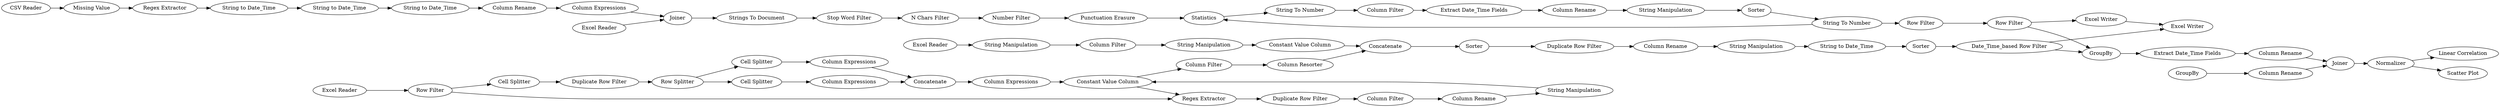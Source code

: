 digraph {
	21 -> 23
	102 -> 104
	89 -> 79
	23 -> 24
	106 -> 107
	91 -> 78
	108 -> 109
	39 -> 40
	103 -> 106
	57 -> 58
	42 -> 43
	59 -> 60
	52 -> 54
	40 -> 41
	27 -> 28
	63 -> 64
	31 -> 46
	97 -> 98
	87 -> 42
	58 -> 62
	55 -> 56
	29 -> 30
	51 -> 53
	50 -> 51
	54 -> 55
	56 -> 59
	85 -> 84
	26 -> 27
	84 -> 102
	36 -> 97
	32 -> 35
	86 -> 87
	44 -> 45
	37 -> 38
	25 -> 26
	46 -> 47
	48 -> 49
	77 -> 78
	86 -> 85
	90 -> 89
	41 -> 87
	108 -> 110
	105 -> 107
	74 -> 80
	80 -> 86
	24 -> 25
	64 -> 65
	59 -> 34
	84 -> 77
	60 -> 61
	49 -> 50
	61 -> 62
	91 -> 102
	38 -> 39
	50 -> 52
	30 -> 37
	43 -> 44
	47 -> 57
	34 -> 36
	98 -> 96
	79 -> 91
	104 -> 105
	107 -> 108
	62 -> 63
	53 -> 55
	96 -> 59
	35 -> 48
	35 -> 34
	22 -> 30
	65 -> 90
	45 -> 74
	28 -> 29
	91 [label="Date_Time_based Row Filter"]
	27 [label="String to Date_Time"]
	57 [label="String Manipulation"]
	55 [label=Concatenate]
	103 [label=GroupBy]
	79 [label=Sorter]
	89 [label="String to Date_Time"]
	97 [label="Column Filter"]
	26 [label="String to Date_Time"]
	52 [label="Cell Splitter"]
	58 [label="Constant Value Column"]
	21 [label="CSV Reader"]
	74 [label="String Manipulation"]
	108 [label=Normalizer]
	32 [label="Excel Reader"]
	105 [label="Column Rename"]
	78 [label="Excel Writer"]
	80 [label=Sorter]
	24 [label="Regex Extractor"]
	64 [label="Duplicate Row Filter"]
	84 [label="Row Filter"]
	49 [label="Duplicate Row Filter"]
	41 [label="Punctuation Erasure"]
	98 [label="Column Rename"]
	31 [label="Excel Reader"]
	51 [label="Cell Splitter"]
	56 [label="Column Expressions"]
	109 [label="Linear Correlation"]
	25 [label="String to Date_Time"]
	54 [label="Column Expressions"]
	110 [label="Scatter Plot"]
	85 [label="Row Filter"]
	59 [label="Constant Value Column"]
	86 [label="String To Number"]
	48 [label="Cell Splitter"]
	50 [label="Row Splitter"]
	90 [label="String Manipulation"]
	42 [label="String To Number"]
	22 [label="Excel Reader"]
	87 [label=Statistics]
	28 [label="Column Rename"]
	53 [label="Column Expressions"]
	23 [label="Missing Value"]
	47 [label="Column Filter"]
	61 [label="Column Resorter"]
	63 [label=Sorter]
	37 [label="Strings To Document"]
	77 [label="Excel Writer"]
	106 [label="Column Rename"]
	38 [label="Stop Word Filter"]
	60 [label="Column Filter"]
	107 [label=Joiner]
	43 [label="Column Filter"]
	96 [label="String Manipulation"]
	44 [label="Extract Date_Time Fields"]
	34 [label="Regex Extractor"]
	62 [label=Concatenate]
	29 [label="Column Expressions"]
	102 [label=GroupBy]
	65 [label="Column Rename"]
	36 [label="Duplicate Row Filter"]
	104 [label="Extract Date_Time Fields"]
	46 [label="String Manipulation"]
	40 [label="Number Filter"]
	39 [label="N Chars Filter"]
	30 [label=Joiner]
	45 [label="Column Rename"]
	35 [label="Row Filter"]
	rankdir=LR
}
